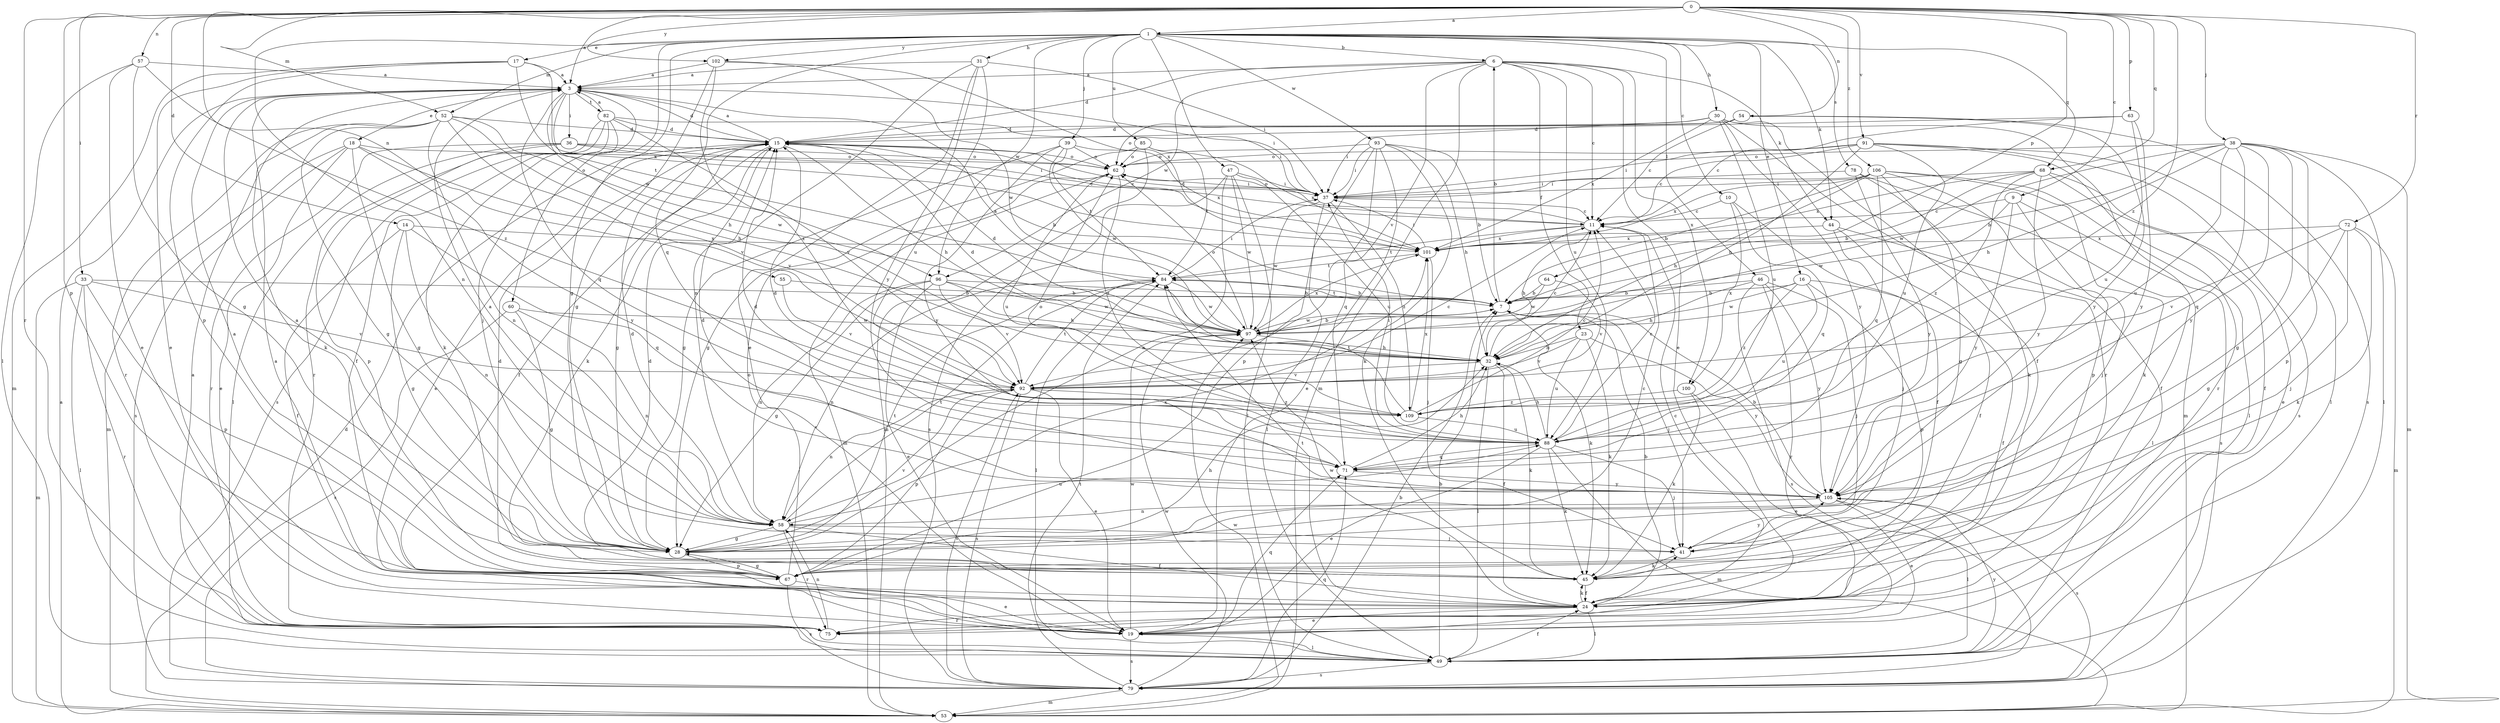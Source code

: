 strict digraph  {
0;
1;
3;
6;
7;
9;
10;
11;
14;
15;
16;
17;
18;
19;
23;
24;
28;
30;
31;
32;
33;
36;
37;
38;
39;
41;
44;
45;
46;
47;
49;
52;
53;
54;
55;
57;
58;
60;
62;
63;
64;
67;
68;
71;
72;
75;
78;
79;
82;
84;
85;
88;
91;
92;
93;
96;
97;
100;
101;
102;
105;
106;
109;
0 -> 1  [label=a];
0 -> 3  [label=a];
0 -> 9  [label=c];
0 -> 14  [label=d];
0 -> 33  [label=i];
0 -> 38  [label=j];
0 -> 52  [label=m];
0 -> 54  [label=n];
0 -> 55  [label=n];
0 -> 57  [label=n];
0 -> 63  [label=p];
0 -> 64  [label=p];
0 -> 67  [label=p];
0 -> 68  [label=q];
0 -> 72  [label=r];
0 -> 75  [label=r];
0 -> 91  [label=v];
0 -> 102  [label=y];
0 -> 106  [label=z];
0 -> 109  [label=z];
1 -> 6  [label=b];
1 -> 10  [label=c];
1 -> 16  [label=e];
1 -> 17  [label=e];
1 -> 28  [label=g];
1 -> 30  [label=h];
1 -> 31  [label=h];
1 -> 39  [label=j];
1 -> 44  [label=k];
1 -> 46  [label=l];
1 -> 47  [label=l];
1 -> 52  [label=m];
1 -> 58  [label=n];
1 -> 60  [label=o];
1 -> 68  [label=q];
1 -> 71  [label=q];
1 -> 78  [label=s];
1 -> 85  [label=u];
1 -> 93  [label=w];
1 -> 96  [label=w];
1 -> 102  [label=y];
3 -> 15  [label=d];
3 -> 18  [label=e];
3 -> 32  [label=h];
3 -> 36  [label=i];
3 -> 37  [label=i];
3 -> 41  [label=j];
3 -> 71  [label=q];
3 -> 82  [label=t];
3 -> 96  [label=w];
6 -> 3  [label=a];
6 -> 11  [label=c];
6 -> 15  [label=d];
6 -> 19  [label=e];
6 -> 23  [label=f];
6 -> 44  [label=k];
6 -> 53  [label=m];
6 -> 88  [label=u];
6 -> 92  [label=v];
6 -> 96  [label=w];
6 -> 100  [label=x];
7 -> 6  [label=b];
7 -> 41  [label=j];
7 -> 45  [label=k];
7 -> 84  [label=t];
7 -> 97  [label=w];
9 -> 11  [label=c];
9 -> 41  [label=j];
9 -> 79  [label=s];
9 -> 97  [label=w];
9 -> 105  [label=y];
10 -> 11  [label=c];
10 -> 24  [label=f];
10 -> 71  [label=q];
10 -> 100  [label=x];
11 -> 15  [label=d];
11 -> 32  [label=h];
11 -> 84  [label=t];
11 -> 101  [label=x];
14 -> 24  [label=f];
14 -> 28  [label=g];
14 -> 58  [label=n];
14 -> 71  [label=q];
14 -> 101  [label=x];
15 -> 3  [label=a];
15 -> 7  [label=b];
15 -> 11  [label=c];
15 -> 19  [label=e];
15 -> 24  [label=f];
15 -> 28  [label=g];
15 -> 32  [label=h];
15 -> 45  [label=k];
15 -> 62  [label=o];
16 -> 7  [label=b];
16 -> 24  [label=f];
16 -> 67  [label=p];
16 -> 88  [label=u];
16 -> 97  [label=w];
16 -> 109  [label=z];
17 -> 3  [label=a];
17 -> 19  [label=e];
17 -> 53  [label=m];
17 -> 67  [label=p];
17 -> 84  [label=t];
17 -> 101  [label=x];
18 -> 19  [label=e];
18 -> 28  [label=g];
18 -> 53  [label=m];
18 -> 62  [label=o];
18 -> 79  [label=s];
18 -> 92  [label=v];
18 -> 105  [label=y];
19 -> 3  [label=a];
19 -> 49  [label=l];
19 -> 71  [label=q];
19 -> 79  [label=s];
19 -> 97  [label=w];
23 -> 32  [label=h];
23 -> 45  [label=k];
23 -> 88  [label=u];
23 -> 92  [label=v];
23 -> 105  [label=y];
24 -> 7  [label=b];
24 -> 11  [label=c];
24 -> 19  [label=e];
24 -> 45  [label=k];
24 -> 49  [label=l];
24 -> 75  [label=r];
24 -> 84  [label=t];
24 -> 97  [label=w];
28 -> 3  [label=a];
28 -> 11  [label=c];
28 -> 67  [label=p];
28 -> 84  [label=t];
28 -> 92  [label=v];
28 -> 101  [label=x];
30 -> 15  [label=d];
30 -> 24  [label=f];
30 -> 37  [label=i];
30 -> 53  [label=m];
30 -> 75  [label=r];
30 -> 88  [label=u];
30 -> 101  [label=x];
30 -> 105  [label=y];
31 -> 3  [label=a];
31 -> 19  [label=e];
31 -> 37  [label=i];
31 -> 58  [label=n];
31 -> 88  [label=u];
31 -> 105  [label=y];
32 -> 11  [label=c];
32 -> 15  [label=d];
32 -> 24  [label=f];
32 -> 45  [label=k];
32 -> 49  [label=l];
32 -> 92  [label=v];
33 -> 7  [label=b];
33 -> 49  [label=l];
33 -> 53  [label=m];
33 -> 67  [label=p];
33 -> 75  [label=r];
33 -> 92  [label=v];
36 -> 11  [label=c];
36 -> 37  [label=i];
36 -> 49  [label=l];
36 -> 62  [label=o];
36 -> 67  [label=p];
36 -> 75  [label=r];
37 -> 11  [label=c];
37 -> 49  [label=l];
37 -> 62  [label=o];
37 -> 97  [label=w];
37 -> 109  [label=z];
38 -> 7  [label=b];
38 -> 28  [label=g];
38 -> 32  [label=h];
38 -> 49  [label=l];
38 -> 53  [label=m];
38 -> 62  [label=o];
38 -> 67  [label=p];
38 -> 71  [label=q];
38 -> 88  [label=u];
38 -> 97  [label=w];
38 -> 105  [label=y];
39 -> 28  [label=g];
39 -> 62  [label=o];
39 -> 84  [label=t];
39 -> 97  [label=w];
39 -> 101  [label=x];
39 -> 105  [label=y];
41 -> 45  [label=k];
41 -> 105  [label=y];
44 -> 24  [label=f];
44 -> 41  [label=j];
44 -> 49  [label=l];
44 -> 101  [label=x];
45 -> 15  [label=d];
45 -> 24  [label=f];
45 -> 41  [label=j];
46 -> 7  [label=b];
46 -> 32  [label=h];
46 -> 41  [label=j];
46 -> 75  [label=r];
46 -> 79  [label=s];
46 -> 105  [label=y];
47 -> 37  [label=i];
47 -> 49  [label=l];
47 -> 58  [label=n];
47 -> 79  [label=s];
47 -> 88  [label=u];
47 -> 97  [label=w];
49 -> 3  [label=a];
49 -> 7  [label=b];
49 -> 24  [label=f];
49 -> 79  [label=s];
49 -> 105  [label=y];
52 -> 15  [label=d];
52 -> 28  [label=g];
52 -> 32  [label=h];
52 -> 45  [label=k];
52 -> 58  [label=n];
52 -> 75  [label=r];
52 -> 92  [label=v];
52 -> 97  [label=w];
53 -> 3  [label=a];
53 -> 15  [label=d];
53 -> 97  [label=w];
54 -> 11  [label=c];
54 -> 15  [label=d];
54 -> 62  [label=o];
54 -> 79  [label=s];
54 -> 105  [label=y];
55 -> 7  [label=b];
55 -> 92  [label=v];
57 -> 3  [label=a];
57 -> 19  [label=e];
57 -> 28  [label=g];
57 -> 49  [label=l];
57 -> 109  [label=z];
58 -> 3  [label=a];
58 -> 15  [label=d];
58 -> 24  [label=f];
58 -> 28  [label=g];
58 -> 41  [label=j];
58 -> 75  [label=r];
58 -> 84  [label=t];
58 -> 88  [label=u];
60 -> 28  [label=g];
60 -> 58  [label=n];
60 -> 79  [label=s];
60 -> 97  [label=w];
62 -> 37  [label=i];
62 -> 53  [label=m];
62 -> 88  [label=u];
62 -> 109  [label=z];
63 -> 11  [label=c];
63 -> 15  [label=d];
63 -> 88  [label=u];
63 -> 105  [label=y];
64 -> 7  [label=b];
64 -> 92  [label=v];
64 -> 97  [label=w];
67 -> 3  [label=a];
67 -> 15  [label=d];
67 -> 19  [label=e];
67 -> 28  [label=g];
67 -> 32  [label=h];
67 -> 62  [label=o];
67 -> 79  [label=s];
68 -> 7  [label=b];
68 -> 19  [label=e];
68 -> 24  [label=f];
68 -> 37  [label=i];
68 -> 101  [label=x];
68 -> 105  [label=y];
68 -> 109  [label=z];
71 -> 15  [label=d];
71 -> 32  [label=h];
71 -> 105  [label=y];
72 -> 28  [label=g];
72 -> 41  [label=j];
72 -> 45  [label=k];
72 -> 53  [label=m];
72 -> 92  [label=v];
72 -> 101  [label=x];
75 -> 58  [label=n];
78 -> 24  [label=f];
78 -> 37  [label=i];
78 -> 45  [label=k];
78 -> 105  [label=y];
79 -> 7  [label=b];
79 -> 53  [label=m];
79 -> 71  [label=q];
79 -> 84  [label=t];
79 -> 92  [label=v];
79 -> 97  [label=w];
82 -> 3  [label=a];
82 -> 15  [label=d];
82 -> 24  [label=f];
82 -> 37  [label=i];
82 -> 45  [label=k];
82 -> 75  [label=r];
82 -> 79  [label=s];
82 -> 92  [label=v];
84 -> 7  [label=b];
84 -> 37  [label=i];
84 -> 49  [label=l];
84 -> 58  [label=n];
84 -> 97  [label=w];
85 -> 28  [label=g];
85 -> 53  [label=m];
85 -> 62  [label=o];
85 -> 84  [label=t];
85 -> 101  [label=x];
88 -> 11  [label=c];
88 -> 15  [label=d];
88 -> 19  [label=e];
88 -> 32  [label=h];
88 -> 37  [label=i];
88 -> 41  [label=j];
88 -> 45  [label=k];
88 -> 53  [label=m];
88 -> 62  [label=o];
88 -> 71  [label=q];
91 -> 11  [label=c];
91 -> 32  [label=h];
91 -> 37  [label=i];
91 -> 49  [label=l];
91 -> 62  [label=o];
91 -> 75  [label=r];
91 -> 79  [label=s];
91 -> 88  [label=u];
92 -> 11  [label=c];
92 -> 19  [label=e];
92 -> 58  [label=n];
92 -> 67  [label=p];
92 -> 79  [label=s];
92 -> 84  [label=t];
92 -> 109  [label=z];
93 -> 7  [label=b];
93 -> 19  [label=e];
93 -> 32  [label=h];
93 -> 37  [label=i];
93 -> 45  [label=k];
93 -> 62  [label=o];
93 -> 67  [label=p];
93 -> 71  [label=q];
96 -> 7  [label=b];
96 -> 19  [label=e];
96 -> 28  [label=g];
96 -> 32  [label=h];
96 -> 58  [label=n];
96 -> 92  [label=v];
96 -> 97  [label=w];
97 -> 3  [label=a];
97 -> 7  [label=b];
97 -> 15  [label=d];
97 -> 32  [label=h];
97 -> 62  [label=o];
97 -> 101  [label=x];
100 -> 19  [label=e];
100 -> 45  [label=k];
100 -> 109  [label=z];
101 -> 37  [label=i];
101 -> 41  [label=j];
101 -> 84  [label=t];
102 -> 3  [label=a];
102 -> 28  [label=g];
102 -> 97  [label=w];
102 -> 101  [label=x];
102 -> 109  [label=z];
105 -> 7  [label=b];
105 -> 15  [label=d];
105 -> 19  [label=e];
105 -> 49  [label=l];
105 -> 58  [label=n];
105 -> 79  [label=s];
106 -> 7  [label=b];
106 -> 28  [label=g];
106 -> 32  [label=h];
106 -> 37  [label=i];
106 -> 45  [label=k];
106 -> 49  [label=l];
106 -> 67  [label=p];
106 -> 71  [label=q];
106 -> 101  [label=x];
109 -> 11  [label=c];
109 -> 84  [label=t];
109 -> 88  [label=u];
109 -> 101  [label=x];
}
